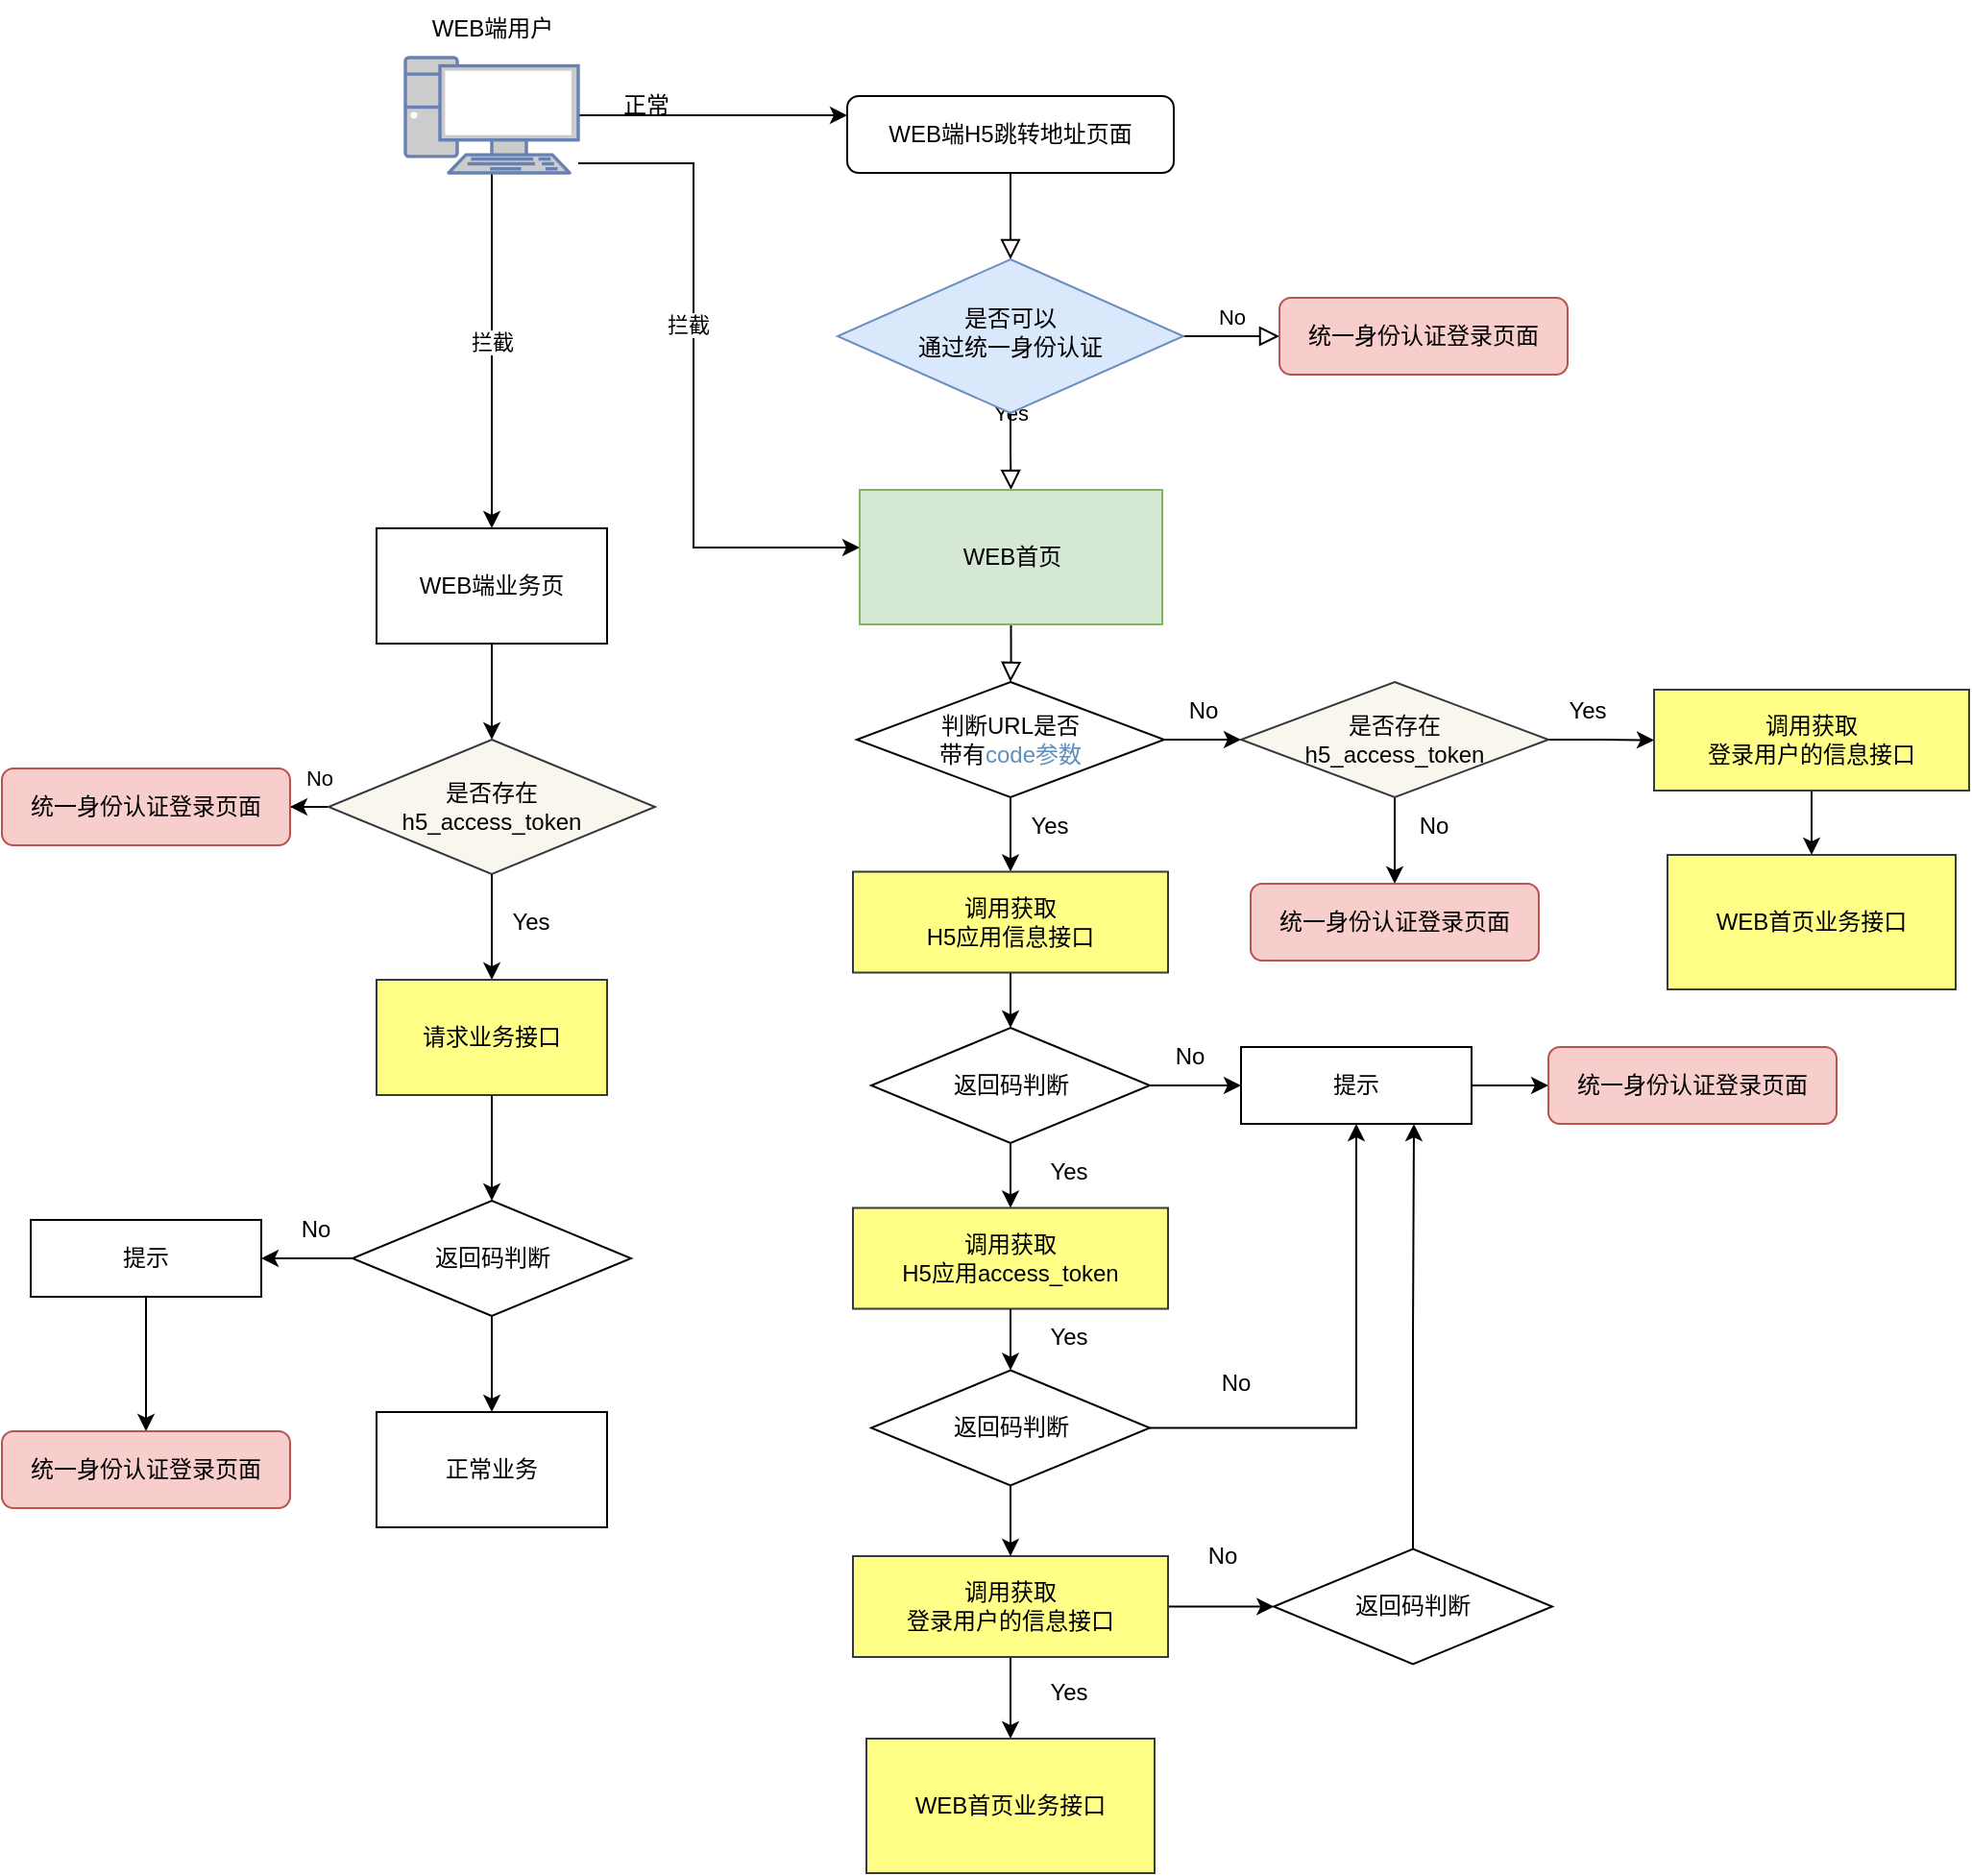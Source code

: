 <mxfile version="20.7.4" type="github">
  <diagram id="C5RBs43oDa-KdzZeNtuy" name="Page-1">
    <mxGraphModel dx="2509" dy="1080" grid="1" gridSize="10" guides="1" tooltips="1" connect="1" arrows="1" fold="1" page="1" pageScale="1" pageWidth="827" pageHeight="1169" math="0" shadow="0">
      <root>
        <mxCell id="WIyWlLk6GJQsqaUBKTNV-0" />
        <mxCell id="WIyWlLk6GJQsqaUBKTNV-1" parent="WIyWlLk6GJQsqaUBKTNV-0" />
        <mxCell id="WIyWlLk6GJQsqaUBKTNV-2" value="" style="rounded=0;html=1;jettySize=auto;orthogonalLoop=1;fontSize=11;endArrow=block;endFill=0;endSize=8;strokeWidth=1;shadow=0;labelBackgroundColor=none;edgeStyle=orthogonalEdgeStyle;" parent="WIyWlLk6GJQsqaUBKTNV-1" source="WIyWlLk6GJQsqaUBKTNV-3" target="WIyWlLk6GJQsqaUBKTNV-6" edge="1">
          <mxGeometry relative="1" as="geometry" />
        </mxCell>
        <mxCell id="WIyWlLk6GJQsqaUBKTNV-3" value="WEB端H5跳转地址页面" style="rounded=1;whiteSpace=wrap;html=1;fontSize=12;glass=0;strokeWidth=1;shadow=0;" parent="WIyWlLk6GJQsqaUBKTNV-1" vertex="1">
          <mxGeometry x="265" y="95" width="170" height="40" as="geometry" />
        </mxCell>
        <mxCell id="WIyWlLk6GJQsqaUBKTNV-4" value="Yes" style="rounded=0;html=1;jettySize=auto;orthogonalLoop=1;fontSize=11;endArrow=block;endFill=0;endSize=8;strokeWidth=1;shadow=0;labelBackgroundColor=none;edgeStyle=orthogonalEdgeStyle;" parent="WIyWlLk6GJQsqaUBKTNV-1" source="WIyWlLk6GJQsqaUBKTNV-6" target="iKn1gVGQJVKMj80JLHPA-28" edge="1">
          <mxGeometry y="20" relative="1" as="geometry">
            <mxPoint as="offset" />
            <mxPoint x="350" y="305" as="targetPoint" />
          </mxGeometry>
        </mxCell>
        <mxCell id="WIyWlLk6GJQsqaUBKTNV-5" value="No" style="edgeStyle=orthogonalEdgeStyle;rounded=0;html=1;jettySize=auto;orthogonalLoop=1;fontSize=11;endArrow=block;endFill=0;endSize=8;strokeWidth=1;shadow=0;labelBackgroundColor=none;" parent="WIyWlLk6GJQsqaUBKTNV-1" source="WIyWlLk6GJQsqaUBKTNV-6" target="WIyWlLk6GJQsqaUBKTNV-7" edge="1">
          <mxGeometry y="10" relative="1" as="geometry">
            <mxPoint as="offset" />
          </mxGeometry>
        </mxCell>
        <mxCell id="WIyWlLk6GJQsqaUBKTNV-6" value="是否可以&lt;br&gt;通过统一身份认证" style="rhombus;whiteSpace=wrap;html=1;shadow=0;fontFamily=Helvetica;fontSize=12;align=center;strokeWidth=1;spacing=6;spacingTop=-4;fillColor=#dae8fc;strokeColor=#6c8ebf;" parent="WIyWlLk6GJQsqaUBKTNV-1" vertex="1">
          <mxGeometry x="260" y="180" width="180" height="80" as="geometry" />
        </mxCell>
        <mxCell id="WIyWlLk6GJQsqaUBKTNV-7" value="统一身份认证登录页面" style="rounded=1;whiteSpace=wrap;html=1;fontSize=12;glass=0;strokeWidth=1;shadow=0;fillColor=#f8cecc;strokeColor=#b85450;" parent="WIyWlLk6GJQsqaUBKTNV-1" vertex="1">
          <mxGeometry x="490" y="200" width="150" height="40" as="geometry" />
        </mxCell>
        <mxCell id="WIyWlLk6GJQsqaUBKTNV-8" value="" style="rounded=0;html=1;jettySize=auto;orthogonalLoop=1;fontSize=11;endArrow=block;endFill=0;endSize=8;strokeWidth=1;shadow=0;labelBackgroundColor=none;edgeStyle=orthogonalEdgeStyle;exitX=0.5;exitY=1;exitDx=0;exitDy=0;" parent="WIyWlLk6GJQsqaUBKTNV-1" source="iKn1gVGQJVKMj80JLHPA-28" target="iKn1gVGQJVKMj80JLHPA-29" edge="1">
          <mxGeometry x="0.273" y="30" relative="1" as="geometry">
            <mxPoint as="offset" />
            <mxPoint x="350" y="395" as="sourcePoint" />
            <mxPoint x="350" y="470" as="targetPoint" />
          </mxGeometry>
        </mxCell>
        <mxCell id="iKn1gVGQJVKMj80JLHPA-2" style="edgeStyle=orthogonalEdgeStyle;rounded=0;orthogonalLoop=1;jettySize=auto;html=1;entryX=0;entryY=0.25;entryDx=0;entryDy=0;" edge="1" parent="WIyWlLk6GJQsqaUBKTNV-1" source="iKn1gVGQJVKMj80JLHPA-1" target="WIyWlLk6GJQsqaUBKTNV-3">
          <mxGeometry relative="1" as="geometry">
            <mxPoint x="250" y="105" as="targetPoint" />
          </mxGeometry>
        </mxCell>
        <mxCell id="iKn1gVGQJVKMj80JLHPA-3" style="edgeStyle=orthogonalEdgeStyle;rounded=0;orthogonalLoop=1;jettySize=auto;html=1;" edge="1" parent="WIyWlLk6GJQsqaUBKTNV-1" source="iKn1gVGQJVKMj80JLHPA-1" target="iKn1gVGQJVKMj80JLHPA-28">
          <mxGeometry relative="1" as="geometry">
            <mxPoint x="270" y="350" as="targetPoint" />
            <Array as="points">
              <mxPoint x="185" y="130" />
              <mxPoint x="185" y="330" />
            </Array>
          </mxGeometry>
        </mxCell>
        <mxCell id="iKn1gVGQJVKMj80JLHPA-10" value="拦截" style="edgeLabel;html=1;align=center;verticalAlign=middle;resizable=0;points=[];" vertex="1" connectable="0" parent="iKn1gVGQJVKMj80JLHPA-3">
          <mxGeometry x="-0.169" y="-3" relative="1" as="geometry">
            <mxPoint as="offset" />
          </mxGeometry>
        </mxCell>
        <mxCell id="iKn1gVGQJVKMj80JLHPA-4" style="edgeStyle=orthogonalEdgeStyle;rounded=0;orthogonalLoop=1;jettySize=auto;html=1;" edge="1" parent="WIyWlLk6GJQsqaUBKTNV-1" source="iKn1gVGQJVKMj80JLHPA-1" target="iKn1gVGQJVKMj80JLHPA-5">
          <mxGeometry relative="1" as="geometry">
            <mxPoint x="120" y="550" as="targetPoint" />
          </mxGeometry>
        </mxCell>
        <mxCell id="iKn1gVGQJVKMj80JLHPA-11" value="拦截" style="edgeLabel;html=1;align=center;verticalAlign=middle;resizable=0;points=[];" vertex="1" connectable="0" parent="iKn1gVGQJVKMj80JLHPA-4">
          <mxGeometry x="-0.053" relative="1" as="geometry">
            <mxPoint as="offset" />
          </mxGeometry>
        </mxCell>
        <mxCell id="iKn1gVGQJVKMj80JLHPA-1" value="" style="fontColor=#0066CC;verticalAlign=top;verticalLabelPosition=bottom;labelPosition=center;align=center;html=1;outlineConnect=0;fillColor=#CCCCCC;strokeColor=#6881B3;gradientColor=none;gradientDirection=north;strokeWidth=2;shape=mxgraph.networks.pc;" vertex="1" parent="WIyWlLk6GJQsqaUBKTNV-1">
          <mxGeometry x="35" y="75" width="90" height="60" as="geometry" />
        </mxCell>
        <mxCell id="iKn1gVGQJVKMj80JLHPA-8" value="" style="edgeStyle=orthogonalEdgeStyle;rounded=0;orthogonalLoop=1;jettySize=auto;html=1;" edge="1" parent="WIyWlLk6GJQsqaUBKTNV-1" source="iKn1gVGQJVKMj80JLHPA-5" target="iKn1gVGQJVKMj80JLHPA-7">
          <mxGeometry relative="1" as="geometry" />
        </mxCell>
        <mxCell id="iKn1gVGQJVKMj80JLHPA-5" value="WEB端业务页" style="rounded=0;whiteSpace=wrap;html=1;" vertex="1" parent="WIyWlLk6GJQsqaUBKTNV-1">
          <mxGeometry x="20" y="320" width="120" height="60" as="geometry" />
        </mxCell>
        <mxCell id="iKn1gVGQJVKMj80JLHPA-13" value="" style="edgeStyle=orthogonalEdgeStyle;rounded=0;orthogonalLoop=1;jettySize=auto;html=1;" edge="1" parent="WIyWlLk6GJQsqaUBKTNV-1" source="iKn1gVGQJVKMj80JLHPA-7" target="iKn1gVGQJVKMj80JLHPA-12">
          <mxGeometry relative="1" as="geometry" />
        </mxCell>
        <mxCell id="iKn1gVGQJVKMj80JLHPA-16" value="" style="edgeStyle=orthogonalEdgeStyle;rounded=0;orthogonalLoop=1;jettySize=auto;html=1;" edge="1" parent="WIyWlLk6GJQsqaUBKTNV-1" source="iKn1gVGQJVKMj80JLHPA-7" target="iKn1gVGQJVKMj80JLHPA-17">
          <mxGeometry relative="1" as="geometry">
            <mxPoint x="-110" y="475" as="targetPoint" />
          </mxGeometry>
        </mxCell>
        <mxCell id="iKn1gVGQJVKMj80JLHPA-18" value="No" style="edgeLabel;html=1;align=center;verticalAlign=middle;resizable=0;points=[];" vertex="1" connectable="0" parent="iKn1gVGQJVKMj80JLHPA-16">
          <mxGeometry x="-0.169" relative="1" as="geometry">
            <mxPoint x="10" y="-15" as="offset" />
          </mxGeometry>
        </mxCell>
        <mxCell id="iKn1gVGQJVKMj80JLHPA-7" value="是否存在&lt;br&gt;h5_access_token" style="rhombus;whiteSpace=wrap;html=1;rounded=0;fillColor=#f9f7ed;strokeColor=#36393d;" vertex="1" parent="WIyWlLk6GJQsqaUBKTNV-1">
          <mxGeometry x="-5" y="430" width="170" height="70" as="geometry" />
        </mxCell>
        <mxCell id="iKn1gVGQJVKMj80JLHPA-9" value="正常" style="text;html=1;align=center;verticalAlign=middle;resizable=0;points=[];autosize=1;strokeColor=none;fillColor=none;" vertex="1" parent="WIyWlLk6GJQsqaUBKTNV-1">
          <mxGeometry x="135" y="85" width="50" height="30" as="geometry" />
        </mxCell>
        <mxCell id="iKn1gVGQJVKMj80JLHPA-20" value="" style="edgeStyle=orthogonalEdgeStyle;rounded=0;orthogonalLoop=1;jettySize=auto;html=1;exitX=0;exitY=0.5;exitDx=0;exitDy=0;" edge="1" parent="WIyWlLk6GJQsqaUBKTNV-1" source="iKn1gVGQJVKMj80JLHPA-23" target="iKn1gVGQJVKMj80JLHPA-19">
          <mxGeometry relative="1" as="geometry" />
        </mxCell>
        <mxCell id="iKn1gVGQJVKMj80JLHPA-24" style="edgeStyle=orthogonalEdgeStyle;rounded=0;orthogonalLoop=1;jettySize=auto;html=1;" edge="1" parent="WIyWlLk6GJQsqaUBKTNV-1" source="iKn1gVGQJVKMj80JLHPA-12" target="iKn1gVGQJVKMj80JLHPA-23">
          <mxGeometry relative="1" as="geometry" />
        </mxCell>
        <mxCell id="iKn1gVGQJVKMj80JLHPA-12" value="请求业务接口" style="whiteSpace=wrap;html=1;rounded=0;fillColor=#ffff88;strokeColor=#36393d;" vertex="1" parent="WIyWlLk6GJQsqaUBKTNV-1">
          <mxGeometry x="20" y="555" width="120" height="60" as="geometry" />
        </mxCell>
        <mxCell id="iKn1gVGQJVKMj80JLHPA-14" value="Yes" style="text;html=1;align=center;verticalAlign=middle;resizable=0;points=[];autosize=1;strokeColor=none;fillColor=none;" vertex="1" parent="WIyWlLk6GJQsqaUBKTNV-1">
          <mxGeometry x="80" y="510" width="40" height="30" as="geometry" />
        </mxCell>
        <mxCell id="iKn1gVGQJVKMj80JLHPA-17" value="统一身份认证登录页面" style="rounded=1;whiteSpace=wrap;html=1;fontSize=12;glass=0;strokeWidth=1;shadow=0;fillColor=#f8cecc;strokeColor=#b85450;" vertex="1" parent="WIyWlLk6GJQsqaUBKTNV-1">
          <mxGeometry x="-175" y="445" width="150" height="40" as="geometry" />
        </mxCell>
        <mxCell id="iKn1gVGQJVKMj80JLHPA-38" style="edgeStyle=orthogonalEdgeStyle;rounded=0;orthogonalLoop=1;jettySize=auto;html=1;" edge="1" parent="WIyWlLk6GJQsqaUBKTNV-1" source="iKn1gVGQJVKMj80JLHPA-19" target="iKn1gVGQJVKMj80JLHPA-37">
          <mxGeometry relative="1" as="geometry" />
        </mxCell>
        <mxCell id="iKn1gVGQJVKMj80JLHPA-19" value="提示" style="whiteSpace=wrap;html=1;rounded=0;" vertex="1" parent="WIyWlLk6GJQsqaUBKTNV-1">
          <mxGeometry x="-160" y="680" width="120" height="40" as="geometry" />
        </mxCell>
        <mxCell id="iKn1gVGQJVKMj80JLHPA-26" style="edgeStyle=orthogonalEdgeStyle;rounded=0;orthogonalLoop=1;jettySize=auto;html=1;" edge="1" parent="WIyWlLk6GJQsqaUBKTNV-1" source="iKn1gVGQJVKMj80JLHPA-23" target="iKn1gVGQJVKMj80JLHPA-25">
          <mxGeometry relative="1" as="geometry" />
        </mxCell>
        <mxCell id="iKn1gVGQJVKMj80JLHPA-23" value="返回码判断" style="rhombus;whiteSpace=wrap;html=1;rounded=0;" vertex="1" parent="WIyWlLk6GJQsqaUBKTNV-1">
          <mxGeometry x="7.5" y="670" width="145" height="60" as="geometry" />
        </mxCell>
        <mxCell id="iKn1gVGQJVKMj80JLHPA-25" value="正常业务" style="whiteSpace=wrap;html=1;rounded=0;" vertex="1" parent="WIyWlLk6GJQsqaUBKTNV-1">
          <mxGeometry x="20" y="780" width="120" height="60" as="geometry" />
        </mxCell>
        <mxCell id="iKn1gVGQJVKMj80JLHPA-27" value="WEB端用户" style="text;html=1;align=center;verticalAlign=middle;resizable=0;points=[];autosize=1;strokeColor=none;fillColor=none;" vertex="1" parent="WIyWlLk6GJQsqaUBKTNV-1">
          <mxGeometry x="35" y="45" width="90" height="30" as="geometry" />
        </mxCell>
        <mxCell id="iKn1gVGQJVKMj80JLHPA-28" value="WEB首页" style="rounded=0;whiteSpace=wrap;html=1;fillColor=#d5e8d4;strokeColor=#82b366;" vertex="1" parent="WIyWlLk6GJQsqaUBKTNV-1">
          <mxGeometry x="271.5" y="300" width="157.5" height="70" as="geometry" />
        </mxCell>
        <mxCell id="iKn1gVGQJVKMj80JLHPA-33" style="edgeStyle=orthogonalEdgeStyle;rounded=0;orthogonalLoop=1;jettySize=auto;html=1;" edge="1" parent="WIyWlLk6GJQsqaUBKTNV-1" source="iKn1gVGQJVKMj80JLHPA-29" target="iKn1gVGQJVKMj80JLHPA-32">
          <mxGeometry relative="1" as="geometry" />
        </mxCell>
        <mxCell id="iKn1gVGQJVKMj80JLHPA-45" style="edgeStyle=orthogonalEdgeStyle;rounded=0;orthogonalLoop=1;jettySize=auto;html=1;entryX=0.5;entryY=0;entryDx=0;entryDy=0;" edge="1" parent="WIyWlLk6GJQsqaUBKTNV-1" source="iKn1gVGQJVKMj80JLHPA-29" target="iKn1gVGQJVKMj80JLHPA-42">
          <mxGeometry relative="1" as="geometry" />
        </mxCell>
        <mxCell id="iKn1gVGQJVKMj80JLHPA-29" value="判断URL是否&lt;br&gt;带有&lt;span style=&quot;color: rgb(95, 143, 191); background-color: rgb(255, 255, 254);&quot;&gt;code参数&lt;/span&gt;" style="rhombus;whiteSpace=wrap;html=1;" vertex="1" parent="WIyWlLk6GJQsqaUBKTNV-1">
          <mxGeometry x="270" y="400" width="160" height="60" as="geometry" />
        </mxCell>
        <mxCell id="iKn1gVGQJVKMj80JLHPA-78" style="edgeStyle=orthogonalEdgeStyle;rounded=0;orthogonalLoop=1;jettySize=auto;html=1;" edge="1" parent="WIyWlLk6GJQsqaUBKTNV-1" source="iKn1gVGQJVKMj80JLHPA-32" target="iKn1gVGQJVKMj80JLHPA-76">
          <mxGeometry relative="1" as="geometry" />
        </mxCell>
        <mxCell id="iKn1gVGQJVKMj80JLHPA-86" style="edgeStyle=orthogonalEdgeStyle;rounded=0;orthogonalLoop=1;jettySize=auto;html=1;" edge="1" parent="WIyWlLk6GJQsqaUBKTNV-1" source="iKn1gVGQJVKMj80JLHPA-32" target="iKn1gVGQJVKMj80JLHPA-84">
          <mxGeometry relative="1" as="geometry" />
        </mxCell>
        <mxCell id="iKn1gVGQJVKMj80JLHPA-32" value="是否存在&lt;br&gt;h5_access_token" style="rhombus;whiteSpace=wrap;html=1;fillColor=#f9f7ed;strokeColor=#36393d;" vertex="1" parent="WIyWlLk6GJQsqaUBKTNV-1">
          <mxGeometry x="470" y="400" width="160" height="60" as="geometry" />
        </mxCell>
        <mxCell id="iKn1gVGQJVKMj80JLHPA-37" value="统一身份认证登录页面" style="rounded=1;whiteSpace=wrap;html=1;fontSize=12;glass=0;strokeWidth=1;shadow=0;fillColor=#f8cecc;strokeColor=#b85450;" vertex="1" parent="WIyWlLk6GJQsqaUBKTNV-1">
          <mxGeometry x="-175" y="790" width="150" height="40" as="geometry" />
        </mxCell>
        <mxCell id="iKn1gVGQJVKMj80JLHPA-39" value="No" style="text;html=1;align=center;verticalAlign=middle;resizable=0;points=[];autosize=1;strokeColor=none;fillColor=none;" vertex="1" parent="WIyWlLk6GJQsqaUBKTNV-1">
          <mxGeometry x="430" y="400" width="40" height="30" as="geometry" />
        </mxCell>
        <mxCell id="iKn1gVGQJVKMj80JLHPA-41" value="Yes" style="text;html=1;align=center;verticalAlign=middle;resizable=0;points=[];autosize=1;strokeColor=none;fillColor=none;" vertex="1" parent="WIyWlLk6GJQsqaUBKTNV-1">
          <mxGeometry x="350" y="460" width="40" height="30" as="geometry" />
        </mxCell>
        <mxCell id="iKn1gVGQJVKMj80JLHPA-57" style="edgeStyle=orthogonalEdgeStyle;rounded=0;orthogonalLoop=1;jettySize=auto;html=1;entryX=0.5;entryY=0;entryDx=0;entryDy=0;" edge="1" parent="WIyWlLk6GJQsqaUBKTNV-1" source="iKn1gVGQJVKMj80JLHPA-42" target="iKn1gVGQJVKMj80JLHPA-51">
          <mxGeometry relative="1" as="geometry" />
        </mxCell>
        <mxCell id="iKn1gVGQJVKMj80JLHPA-42" value="调用获取&lt;br style=&quot;border-color: var(--border-color);&quot;&gt;H5应用信息接口" style="rounded=0;whiteSpace=wrap;html=1;fillColor=#ffff88;strokeColor=#36393d;" vertex="1" parent="WIyWlLk6GJQsqaUBKTNV-1">
          <mxGeometry x="268" y="498.75" width="164" height="52.5" as="geometry" />
        </mxCell>
        <mxCell id="iKn1gVGQJVKMj80JLHPA-59" style="edgeStyle=orthogonalEdgeStyle;rounded=0;orthogonalLoop=1;jettySize=auto;html=1;" edge="1" parent="WIyWlLk6GJQsqaUBKTNV-1" source="iKn1gVGQJVKMj80JLHPA-47" target="iKn1gVGQJVKMj80JLHPA-52">
          <mxGeometry relative="1" as="geometry" />
        </mxCell>
        <mxCell id="iKn1gVGQJVKMj80JLHPA-47" value="调用获取&lt;br style=&quot;border-color: var(--border-color);&quot;&gt;H5应用access_token" style="rounded=0;whiteSpace=wrap;html=1;fillColor=#ffff88;strokeColor=#36393d;" vertex="1" parent="WIyWlLk6GJQsqaUBKTNV-1">
          <mxGeometry x="268" y="673.75" width="164" height="52.5" as="geometry" />
        </mxCell>
        <mxCell id="iKn1gVGQJVKMj80JLHPA-56" style="edgeStyle=orthogonalEdgeStyle;rounded=0;orthogonalLoop=1;jettySize=auto;html=1;" edge="1" parent="WIyWlLk6GJQsqaUBKTNV-1" source="iKn1gVGQJVKMj80JLHPA-48" target="iKn1gVGQJVKMj80JLHPA-53">
          <mxGeometry relative="1" as="geometry" />
        </mxCell>
        <mxCell id="iKn1gVGQJVKMj80JLHPA-69" value="" style="edgeStyle=orthogonalEdgeStyle;rounded=0;orthogonalLoop=1;jettySize=auto;html=1;" edge="1" parent="WIyWlLk6GJQsqaUBKTNV-1" source="iKn1gVGQJVKMj80JLHPA-48" target="iKn1gVGQJVKMj80JLHPA-68">
          <mxGeometry relative="1" as="geometry" />
        </mxCell>
        <mxCell id="iKn1gVGQJVKMj80JLHPA-48" value="调用获取&lt;br style=&quot;border-color: var(--border-color);&quot;&gt;登录用户的信息接口" style="rounded=0;whiteSpace=wrap;html=1;fillColor=#ffff88;strokeColor=#36393d;" vertex="1" parent="WIyWlLk6GJQsqaUBKTNV-1">
          <mxGeometry x="268" y="855" width="164" height="52.5" as="geometry" />
        </mxCell>
        <mxCell id="iKn1gVGQJVKMj80JLHPA-58" style="edgeStyle=orthogonalEdgeStyle;rounded=0;orthogonalLoop=1;jettySize=auto;html=1;" edge="1" parent="WIyWlLk6GJQsqaUBKTNV-1" source="iKn1gVGQJVKMj80JLHPA-51" target="iKn1gVGQJVKMj80JLHPA-47">
          <mxGeometry relative="1" as="geometry" />
        </mxCell>
        <mxCell id="iKn1gVGQJVKMj80JLHPA-65" style="edgeStyle=orthogonalEdgeStyle;rounded=0;orthogonalLoop=1;jettySize=auto;html=1;" edge="1" parent="WIyWlLk6GJQsqaUBKTNV-1" source="iKn1gVGQJVKMj80JLHPA-51" target="iKn1gVGQJVKMj80JLHPA-62">
          <mxGeometry relative="1" as="geometry" />
        </mxCell>
        <mxCell id="iKn1gVGQJVKMj80JLHPA-51" value="返回码判断" style="rhombus;whiteSpace=wrap;html=1;rounded=0;" vertex="1" parent="WIyWlLk6GJQsqaUBKTNV-1">
          <mxGeometry x="277.5" y="580" width="145" height="60" as="geometry" />
        </mxCell>
        <mxCell id="iKn1gVGQJVKMj80JLHPA-60" style="edgeStyle=orthogonalEdgeStyle;rounded=0;orthogonalLoop=1;jettySize=auto;html=1;" edge="1" parent="WIyWlLk6GJQsqaUBKTNV-1" source="iKn1gVGQJVKMj80JLHPA-52" target="iKn1gVGQJVKMj80JLHPA-48">
          <mxGeometry relative="1" as="geometry" />
        </mxCell>
        <mxCell id="iKn1gVGQJVKMj80JLHPA-66" style="edgeStyle=orthogonalEdgeStyle;rounded=0;orthogonalLoop=1;jettySize=auto;html=1;entryX=0.5;entryY=1;entryDx=0;entryDy=0;" edge="1" parent="WIyWlLk6GJQsqaUBKTNV-1" source="iKn1gVGQJVKMj80JLHPA-52" target="iKn1gVGQJVKMj80JLHPA-62">
          <mxGeometry relative="1" as="geometry" />
        </mxCell>
        <mxCell id="iKn1gVGQJVKMj80JLHPA-52" value="返回码判断" style="rhombus;whiteSpace=wrap;html=1;rounded=0;" vertex="1" parent="WIyWlLk6GJQsqaUBKTNV-1">
          <mxGeometry x="277.5" y="758.25" width="145" height="60" as="geometry" />
        </mxCell>
        <mxCell id="iKn1gVGQJVKMj80JLHPA-67" style="edgeStyle=orthogonalEdgeStyle;rounded=0;orthogonalLoop=1;jettySize=auto;html=1;entryX=0.75;entryY=1;entryDx=0;entryDy=0;" edge="1" parent="WIyWlLk6GJQsqaUBKTNV-1" source="iKn1gVGQJVKMj80JLHPA-53" target="iKn1gVGQJVKMj80JLHPA-62">
          <mxGeometry relative="1" as="geometry" />
        </mxCell>
        <mxCell id="iKn1gVGQJVKMj80JLHPA-53" value="返回码判断" style="rhombus;whiteSpace=wrap;html=1;rounded=0;" vertex="1" parent="WIyWlLk6GJQsqaUBKTNV-1">
          <mxGeometry x="487" y="851.25" width="145" height="60" as="geometry" />
        </mxCell>
        <mxCell id="iKn1gVGQJVKMj80JLHPA-64" style="edgeStyle=orthogonalEdgeStyle;rounded=0;orthogonalLoop=1;jettySize=auto;html=1;" edge="1" parent="WIyWlLk6GJQsqaUBKTNV-1" source="iKn1gVGQJVKMj80JLHPA-62" target="iKn1gVGQJVKMj80JLHPA-63">
          <mxGeometry relative="1" as="geometry" />
        </mxCell>
        <mxCell id="iKn1gVGQJVKMj80JLHPA-62" value="提示" style="whiteSpace=wrap;html=1;rounded=0;" vertex="1" parent="WIyWlLk6GJQsqaUBKTNV-1">
          <mxGeometry x="470" y="590" width="120" height="40" as="geometry" />
        </mxCell>
        <mxCell id="iKn1gVGQJVKMj80JLHPA-63" value="统一身份认证登录页面" style="rounded=1;whiteSpace=wrap;html=1;fontSize=12;glass=0;strokeWidth=1;shadow=0;fillColor=#f8cecc;strokeColor=#b85450;" vertex="1" parent="WIyWlLk6GJQsqaUBKTNV-1">
          <mxGeometry x="630" y="590" width="150" height="40" as="geometry" />
        </mxCell>
        <mxCell id="iKn1gVGQJVKMj80JLHPA-68" value="WEB首页业务接口" style="whiteSpace=wrap;html=1;rounded=0;fillColor=#ffff88;strokeColor=#36393d;" vertex="1" parent="WIyWlLk6GJQsqaUBKTNV-1">
          <mxGeometry x="275" y="950" width="150" height="70" as="geometry" />
        </mxCell>
        <mxCell id="iKn1gVGQJVKMj80JLHPA-75" value="" style="edgeStyle=orthogonalEdgeStyle;rounded=0;orthogonalLoop=1;jettySize=auto;html=1;" edge="1" parent="WIyWlLk6GJQsqaUBKTNV-1" source="iKn1gVGQJVKMj80JLHPA-76" target="iKn1gVGQJVKMj80JLHPA-77">
          <mxGeometry relative="1" as="geometry" />
        </mxCell>
        <mxCell id="iKn1gVGQJVKMj80JLHPA-76" value="调用获取&lt;br style=&quot;border-color: var(--border-color);&quot;&gt;登录用户的信息接口" style="rounded=0;whiteSpace=wrap;html=1;fillColor=#ffff88;strokeColor=#36393d;" vertex="1" parent="WIyWlLk6GJQsqaUBKTNV-1">
          <mxGeometry x="685" y="404" width="164" height="52.5" as="geometry" />
        </mxCell>
        <mxCell id="iKn1gVGQJVKMj80JLHPA-77" value="WEB首页业务接口" style="whiteSpace=wrap;html=1;rounded=0;fillColor=#ffff88;strokeColor=#36393d;" vertex="1" parent="WIyWlLk6GJQsqaUBKTNV-1">
          <mxGeometry x="692" y="490" width="150" height="70" as="geometry" />
        </mxCell>
        <mxCell id="iKn1gVGQJVKMj80JLHPA-79" value="Yes" style="text;html=1;align=center;verticalAlign=middle;resizable=0;points=[];autosize=1;strokeColor=none;fillColor=none;" vertex="1" parent="WIyWlLk6GJQsqaUBKTNV-1">
          <mxGeometry x="630" y="400" width="40" height="30" as="geometry" />
        </mxCell>
        <mxCell id="iKn1gVGQJVKMj80JLHPA-82" value="No" style="text;html=1;align=center;verticalAlign=middle;resizable=0;points=[];autosize=1;strokeColor=none;fillColor=none;" vertex="1" parent="WIyWlLk6GJQsqaUBKTNV-1">
          <mxGeometry x="550" y="460" width="40" height="30" as="geometry" />
        </mxCell>
        <mxCell id="iKn1gVGQJVKMj80JLHPA-84" value="统一身份认证登录页面" style="rounded=1;whiteSpace=wrap;html=1;fontSize=12;glass=0;strokeWidth=1;shadow=0;fillColor=#f8cecc;strokeColor=#b85450;" vertex="1" parent="WIyWlLk6GJQsqaUBKTNV-1">
          <mxGeometry x="475" y="505" width="150" height="40" as="geometry" />
        </mxCell>
        <mxCell id="iKn1gVGQJVKMj80JLHPA-88" value="No" style="text;html=1;align=center;verticalAlign=middle;resizable=0;points=[];autosize=1;strokeColor=none;fillColor=none;" vertex="1" parent="WIyWlLk6GJQsqaUBKTNV-1">
          <mxGeometry x="422.5" y="580" width="40" height="30" as="geometry" />
        </mxCell>
        <mxCell id="iKn1gVGQJVKMj80JLHPA-89" value="No" style="text;html=1;align=center;verticalAlign=middle;resizable=0;points=[];autosize=1;strokeColor=none;fillColor=none;" vertex="1" parent="WIyWlLk6GJQsqaUBKTNV-1">
          <mxGeometry x="447" y="750" width="40" height="30" as="geometry" />
        </mxCell>
        <mxCell id="iKn1gVGQJVKMj80JLHPA-90" value="No" style="text;html=1;align=center;verticalAlign=middle;resizable=0;points=[];autosize=1;strokeColor=none;fillColor=none;" vertex="1" parent="WIyWlLk6GJQsqaUBKTNV-1">
          <mxGeometry x="440" y="840" width="40" height="30" as="geometry" />
        </mxCell>
        <mxCell id="iKn1gVGQJVKMj80JLHPA-91" value="No" style="text;html=1;align=center;verticalAlign=middle;resizable=0;points=[];autosize=1;strokeColor=none;fillColor=none;" vertex="1" parent="WIyWlLk6GJQsqaUBKTNV-1">
          <mxGeometry x="-32.5" y="670" width="40" height="30" as="geometry" />
        </mxCell>
        <mxCell id="iKn1gVGQJVKMj80JLHPA-93" value="Yes" style="text;html=1;align=center;verticalAlign=middle;resizable=0;points=[];autosize=1;strokeColor=none;fillColor=none;" vertex="1" parent="WIyWlLk6GJQsqaUBKTNV-1">
          <mxGeometry x="360" y="640" width="40" height="30" as="geometry" />
        </mxCell>
        <mxCell id="iKn1gVGQJVKMj80JLHPA-94" value="Yes" style="text;html=1;align=center;verticalAlign=middle;resizable=0;points=[];autosize=1;strokeColor=none;fillColor=none;" vertex="1" parent="WIyWlLk6GJQsqaUBKTNV-1">
          <mxGeometry x="360" y="726.25" width="40" height="30" as="geometry" />
        </mxCell>
        <mxCell id="iKn1gVGQJVKMj80JLHPA-95" value="Yes" style="text;html=1;align=center;verticalAlign=middle;resizable=0;points=[];autosize=1;strokeColor=none;fillColor=none;" vertex="1" parent="WIyWlLk6GJQsqaUBKTNV-1">
          <mxGeometry x="360" y="911.25" width="40" height="30" as="geometry" />
        </mxCell>
      </root>
    </mxGraphModel>
  </diagram>
</mxfile>
